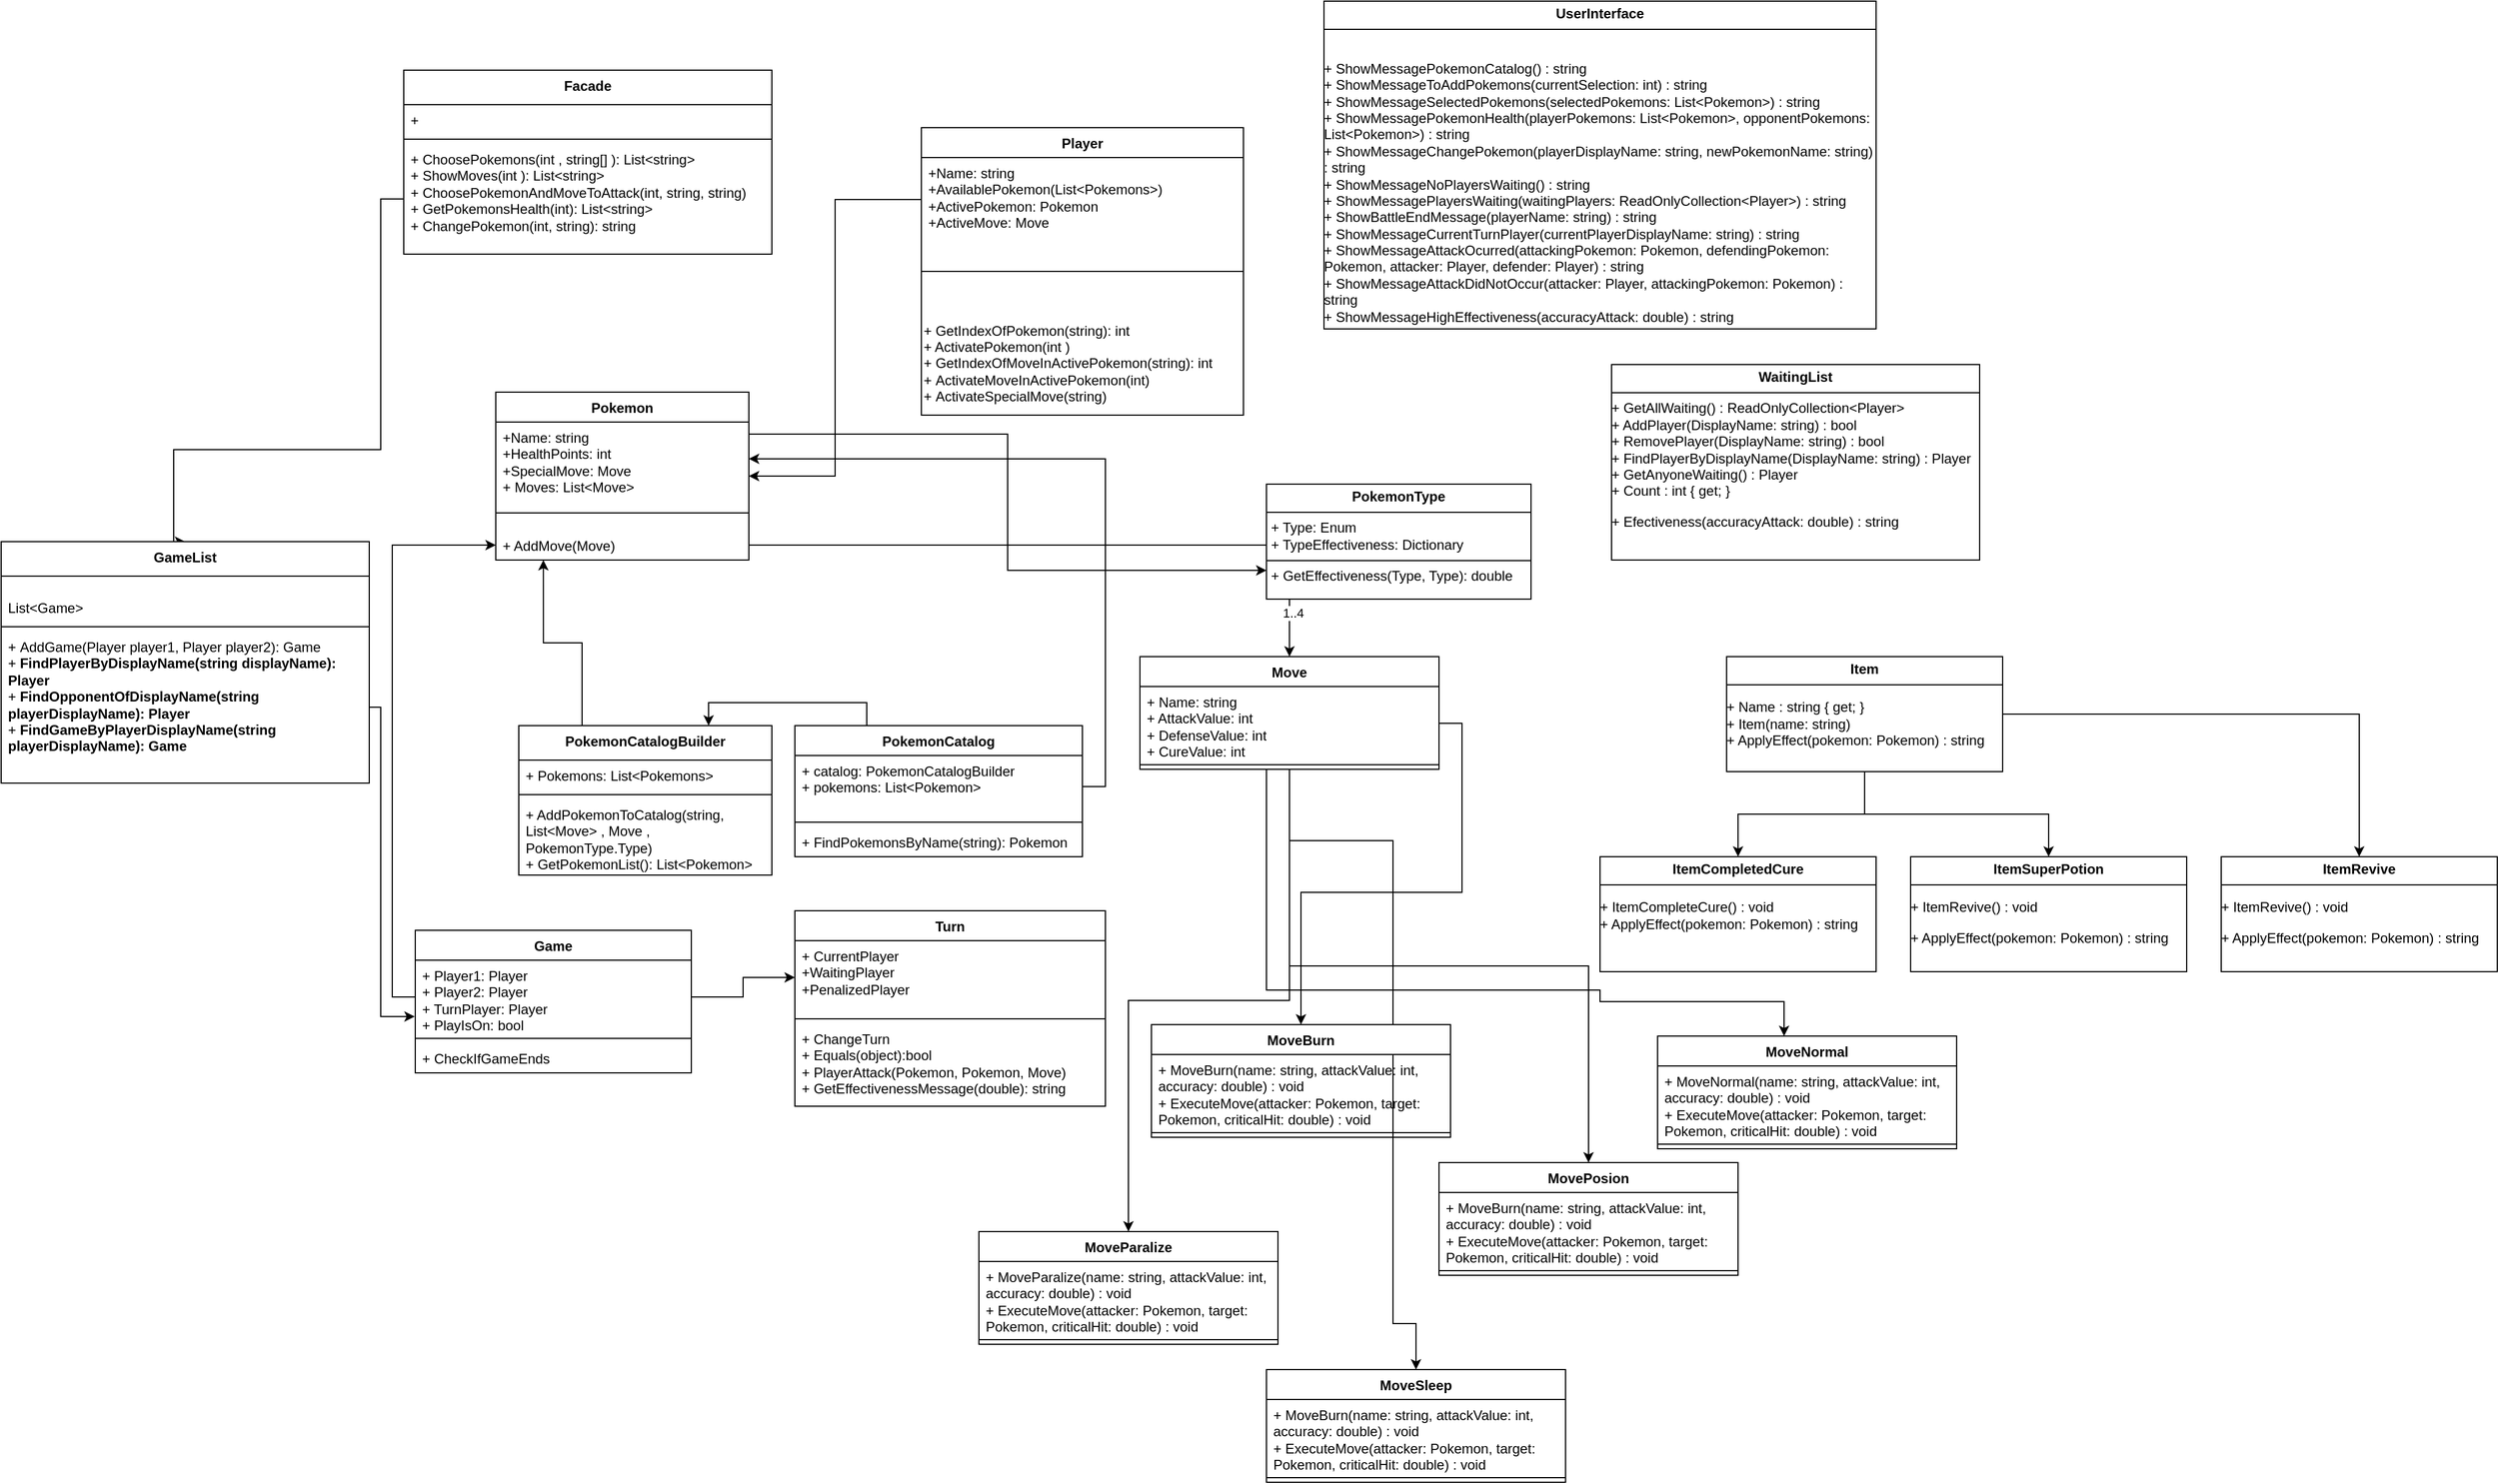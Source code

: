 <mxfile version="22.1.22" type="embed">
  <diagram name="Page-1" id="YfL7ykTpK_zmZ8jKPq0v">
    <mxGraphModel dx="2222" dy="2971" grid="1" gridSize="10" guides="1" tooltips="1" connect="1" arrows="1" fold="1" page="1" pageScale="1" pageWidth="850" pageHeight="1100" math="0" shadow="0">
      <root>
        <mxCell id="0" />
        <mxCell id="1" parent="0" />
        <mxCell id="11" style="edgeStyle=orthogonalEdgeStyle;rounded=0;orthogonalLoop=1;jettySize=auto;html=1;exitX=0;exitY=0.25;exitDx=0;exitDy=0;" parent="1" source="rGXJMdR33EM9oFi3KllI-1" target="pl-9-NFehJo8dU9QtRn4-1" edge="1">
          <mxGeometry relative="1" as="geometry" />
        </mxCell>
        <mxCell id="rGXJMdR33EM9oFi3KllI-1" value="Player" style="swimlane;fontStyle=1;align=center;verticalAlign=top;childLayout=stackLayout;horizontal=1;startSize=26;horizontalStack=0;resizeParent=1;resizeParentMax=0;resizeLast=0;collapsible=1;marginBottom=0;whiteSpace=wrap;html=1;" parent="1" vertex="1">
          <mxGeometry x="180" y="-1320" width="280" height="250" as="geometry" />
        </mxCell>
        <mxCell id="rGXJMdR33EM9oFi3KllI-2" value="+Name: string&lt;br&gt;+AvailablePokemon(List&amp;lt;Pokemons&amp;gt;)&lt;div&gt;+ActivePokemon: Pokemon&lt;span style=&quot;background-color: initial;&quot;&gt;&amp;nbsp;&lt;/span&gt;&lt;/div&gt;&lt;div&gt;+ActiveMove: Move&lt;/div&gt;" style="text;strokeColor=none;fillColor=none;align=left;verticalAlign=top;spacingLeft=4;spacingRight=4;overflow=hidden;rotatable=0;points=[[0,0.5],[1,0.5]];portConstraint=eastwest;whiteSpace=wrap;html=1;" parent="rGXJMdR33EM9oFi3KllI-1" vertex="1">
          <mxGeometry y="26" width="280" height="64" as="geometry" />
        </mxCell>
        <mxCell id="rGXJMdR33EM9oFi3KllI-3" value="" style="line;strokeWidth=1;fillColor=none;align=left;verticalAlign=middle;spacingTop=-1;spacingLeft=3;spacingRight=3;rotatable=0;labelPosition=right;points=[];portConstraint=eastwest;strokeColor=inherit;" parent="rGXJMdR33EM9oFi3KllI-1" vertex="1">
          <mxGeometry y="90" width="280" height="70" as="geometry" />
        </mxCell>
        <mxCell id="23" value="+ GetIndexOfPokemon(string): int&lt;br&gt;+ ActivatePokemon(int )&lt;br&gt;+&amp;nbsp;GetIndexOfMoveInActivePokemon(string): int&lt;br&gt;+&amp;nbsp;ActivateMoveInActivePokemon(int)&lt;br&gt;+&amp;nbsp;ActivateSpecialMove(string)" style="text;html=1;align=left;verticalAlign=middle;resizable=0;points=[];autosize=1;strokeColor=none;fillColor=none;" parent="rGXJMdR33EM9oFi3KllI-1" vertex="1">
          <mxGeometry y="160" width="280" height="90" as="geometry" />
        </mxCell>
        <mxCell id="18" style="edgeStyle=orthogonalEdgeStyle;rounded=0;orthogonalLoop=1;jettySize=auto;html=1;exitX=1;exitY=0.25;exitDx=0;exitDy=0;entryX=0;entryY=0.75;entryDx=0;entryDy=0;" parent="1" source="pl-9-NFehJo8dU9QtRn4-1" target="rGXJMdR33EM9oFi3KllI-33" edge="1">
          <mxGeometry relative="1" as="geometry" />
        </mxCell>
        <mxCell id="pl-9-NFehJo8dU9QtRn4-1" value="&lt;font style=&quot;vertical-align: inherit;&quot;&gt;&lt;font style=&quot;vertical-align: inherit;&quot;&gt;Pokemon&lt;/font&gt;&lt;/font&gt;" style="swimlane;fontStyle=1;align=center;verticalAlign=top;childLayout=stackLayout;horizontal=1;startSize=26;horizontalStack=0;resizeParent=1;resizeParentMax=0;resizeLast=0;collapsible=1;marginBottom=0;whiteSpace=wrap;html=1;" parent="1" vertex="1">
          <mxGeometry x="-190" y="-1090" width="220" height="146" as="geometry" />
        </mxCell>
        <mxCell id="pl-9-NFehJo8dU9QtRn4-2" value="+Name: string&lt;br&gt;+HealthPoints: int&lt;div&gt;+SpecialMove: Move&lt;/div&gt;&lt;div&gt;+ Moves: List&amp;lt;Move&amp;gt;&lt;/div&gt;&lt;div&gt;&lt;br&gt;&lt;/div&gt;" style="text;strokeColor=none;fillColor=none;align=left;verticalAlign=top;spacingLeft=4;spacingRight=4;overflow=hidden;rotatable=0;points=[[0,0.5],[1,0.5]];portConstraint=eastwest;whiteSpace=wrap;html=1;" parent="pl-9-NFehJo8dU9QtRn4-1" vertex="1">
          <mxGeometry y="26" width="220" height="64" as="geometry" />
        </mxCell>
        <mxCell id="pl-9-NFehJo8dU9QtRn4-3" value="" style="line;strokeWidth=1;fillColor=none;align=left;verticalAlign=middle;spacingTop=-1;spacingLeft=3;spacingRight=3;rotatable=0;labelPosition=right;points=[];portConstraint=eastwest;strokeColor=inherit;" parent="pl-9-NFehJo8dU9QtRn4-1" vertex="1">
          <mxGeometry y="90" width="220" height="30" as="geometry" />
        </mxCell>
        <mxCell id="pl-9-NFehJo8dU9QtRn4-4" value="+ AddMove(Move)" style="text;strokeColor=none;fillColor=none;align=left;verticalAlign=top;spacingLeft=4;spacingRight=4;overflow=hidden;rotatable=0;points=[[0,0.5],[1,0.5]];portConstraint=eastwest;whiteSpace=wrap;html=1;" parent="pl-9-NFehJo8dU9QtRn4-1" vertex="1">
          <mxGeometry y="120" width="220" height="26" as="geometry" />
        </mxCell>
        <mxCell id="12" style="edgeStyle=orthogonalEdgeStyle;rounded=0;orthogonalLoop=1;jettySize=auto;html=1;exitX=0.25;exitY=0;exitDx=0;exitDy=0;entryX=0.75;entryY=0;entryDx=0;entryDy=0;" parent="1" source="pl-9-NFehJo8dU9QtRn4-9" target="rGXJMdR33EM9oFi3KllI-44" edge="1">
          <mxGeometry relative="1" as="geometry" />
        </mxCell>
        <mxCell id="pl-9-NFehJo8dU9QtRn4-9" value="&lt;font style=&quot;vertical-align: inherit;&quot;&gt;&lt;font style=&quot;vertical-align: inherit;&quot;&gt;PokemonCatalog&lt;/font&gt;&lt;/font&gt;" style="swimlane;fontStyle=1;align=center;verticalAlign=top;childLayout=stackLayout;horizontal=1;startSize=26;horizontalStack=0;resizeParent=1;resizeParentMax=0;resizeLast=0;collapsible=1;marginBottom=0;whiteSpace=wrap;html=1;" parent="1" vertex="1">
          <mxGeometry x="70" y="-800" width="250" height="114" as="geometry" />
        </mxCell>
        <mxCell id="pl-9-NFehJo8dU9QtRn4-10" value="+ catalog: PokemonCatalogBuilder&lt;br&gt;+ pokemons: List&amp;lt;Pokemon&amp;gt;" style="text;strokeColor=none;fillColor=none;align=left;verticalAlign=top;spacingLeft=4;spacingRight=4;overflow=hidden;rotatable=0;points=[[0,0.5],[1,0.5]];portConstraint=eastwest;whiteSpace=wrap;html=1;" parent="pl-9-NFehJo8dU9QtRn4-9" vertex="1">
          <mxGeometry y="26" width="250" height="54" as="geometry" />
        </mxCell>
        <mxCell id="pl-9-NFehJo8dU9QtRn4-11" value="" style="line;strokeWidth=1;fillColor=none;align=left;verticalAlign=middle;spacingTop=-1;spacingLeft=3;spacingRight=3;rotatable=0;labelPosition=right;points=[];portConstraint=eastwest;strokeColor=inherit;" parent="pl-9-NFehJo8dU9QtRn4-9" vertex="1">
          <mxGeometry y="80" width="250" height="8" as="geometry" />
        </mxCell>
        <mxCell id="pl-9-NFehJo8dU9QtRn4-12" value="+ FindPokemonsByName(string): Pokemon" style="text;strokeColor=none;fillColor=none;align=left;verticalAlign=top;spacingLeft=4;spacingRight=4;overflow=hidden;rotatable=0;points=[[0,0.5],[1,0.5]];portConstraint=eastwest;whiteSpace=wrap;html=1;" parent="pl-9-NFehJo8dU9QtRn4-9" vertex="1">
          <mxGeometry y="88" width="250" height="26" as="geometry" />
        </mxCell>
        <mxCell id="56" style="edgeStyle=orthogonalEdgeStyle;rounded=0;orthogonalLoop=1;jettySize=auto;html=1;exitX=0.5;exitY=1;exitDx=0;exitDy=0;entryX=0.5;entryY=0;entryDx=0;entryDy=0;" edge="1" parent="1">
          <mxGeometry relative="1" as="geometry">
            <mxPoint x="480" y="-762" as="sourcePoint" />
            <mxPoint x="930" y="-530" as="targetPoint" />
            <Array as="points">
              <mxPoint x="480" y="-570" />
              <mxPoint x="770" y="-570" />
              <mxPoint x="770" y="-560" />
              <mxPoint x="930" y="-560" />
            </Array>
          </mxGeometry>
        </mxCell>
        <mxCell id="57" style="edgeStyle=orthogonalEdgeStyle;rounded=0;orthogonalLoop=1;jettySize=auto;html=1;exitX=0.5;exitY=1;exitDx=0;exitDy=0;entryX=0.5;entryY=0;entryDx=0;entryDy=0;" edge="1" parent="1" source="rGXJMdR33EM9oFi3KllI-14" target="47">
          <mxGeometry relative="1" as="geometry" />
        </mxCell>
        <mxCell id="58" style="edgeStyle=orthogonalEdgeStyle;rounded=0;orthogonalLoop=1;jettySize=auto;html=1;exitX=0.5;exitY=1;exitDx=0;exitDy=0;" edge="1" parent="1" source="rGXJMdR33EM9oFi3KllI-14" target="50">
          <mxGeometry relative="1" as="geometry" />
        </mxCell>
        <mxCell id="59" style="edgeStyle=orthogonalEdgeStyle;rounded=0;orthogonalLoop=1;jettySize=auto;html=1;exitX=0.5;exitY=1;exitDx=0;exitDy=0;entryX=0.5;entryY=0;entryDx=0;entryDy=0;" edge="1" parent="1" source="rGXJMdR33EM9oFi3KllI-14" target="53">
          <mxGeometry relative="1" as="geometry">
            <mxPoint x="710" y="-280" as="targetPoint" />
            <Array as="points">
              <mxPoint x="500" y="-700" />
              <mxPoint x="590" y="-700" />
              <mxPoint x="590" y="-280" />
              <mxPoint x="610" y="-280" />
            </Array>
          </mxGeometry>
        </mxCell>
        <mxCell id="rGXJMdR33EM9oFi3KllI-14" value="&lt;div&gt;&lt;font style=&quot;vertical-align: inherit;&quot;&gt;&lt;font style=&quot;vertical-align: inherit;&quot;&gt;Move&lt;/font&gt;&lt;/font&gt;&lt;/div&gt;" style="swimlane;fontStyle=1;align=center;verticalAlign=top;childLayout=stackLayout;horizontal=1;startSize=26;horizontalStack=0;resizeParent=1;resizeParentMax=0;resizeLast=0;collapsible=1;marginBottom=0;whiteSpace=wrap;html=1;" parent="1" vertex="1">
          <mxGeometry x="370" y="-860" width="260" height="98" as="geometry" />
        </mxCell>
        <mxCell id="rGXJMdR33EM9oFi3KllI-15" value="+ Name: string&lt;br&gt;+ AttackValue: int&lt;br&gt;+ DefenseValue: int&lt;br&gt;+ CureValue: int" style="text;strokeColor=none;fillColor=none;align=left;verticalAlign=top;spacingLeft=4;spacingRight=4;overflow=hidden;rotatable=0;points=[[0,0.5],[1,0.5]];portConstraint=eastwest;whiteSpace=wrap;html=1;" parent="rGXJMdR33EM9oFi3KllI-14" vertex="1">
          <mxGeometry y="26" width="260" height="64" as="geometry" />
        </mxCell>
        <mxCell id="rGXJMdR33EM9oFi3KllI-16" value="" style="line;strokeWidth=1;fillColor=none;align=left;verticalAlign=middle;spacingTop=-1;spacingLeft=3;spacingRight=3;rotatable=0;labelPosition=right;points=[];portConstraint=eastwest;strokeColor=inherit;" parent="rGXJMdR33EM9oFi3KllI-14" vertex="1">
          <mxGeometry y="90" width="260" height="8" as="geometry" />
        </mxCell>
        <mxCell id="rGXJMdR33EM9oFi3KllI-18" value="&lt;div&gt;&lt;font style=&quot;vertical-align: inherit;&quot;&gt;&lt;font style=&quot;vertical-align: inherit;&quot;&gt;Turn&lt;/font&gt;&lt;/font&gt;&lt;/div&gt;" style="swimlane;fontStyle=1;align=center;verticalAlign=top;childLayout=stackLayout;horizontal=1;startSize=26;horizontalStack=0;resizeParent=1;resizeParentMax=0;resizeLast=0;collapsible=1;marginBottom=0;whiteSpace=wrap;html=1;" parent="1" vertex="1">
          <mxGeometry x="70" y="-639" width="270" height="170" as="geometry" />
        </mxCell>
        <mxCell id="rGXJMdR33EM9oFi3KllI-19" value="+ CurrentPlayer&lt;div&gt;+WaitingPlayer&lt;/div&gt;&lt;div&gt;+PenalizedPlayer&lt;/div&gt;" style="text;strokeColor=none;fillColor=none;align=left;verticalAlign=top;spacingLeft=4;spacingRight=4;overflow=hidden;rotatable=0;points=[[0,0.5],[1,0.5]];portConstraint=eastwest;whiteSpace=wrap;html=1;" parent="rGXJMdR33EM9oFi3KllI-18" vertex="1">
          <mxGeometry y="26" width="270" height="64" as="geometry" />
        </mxCell>
        <mxCell id="rGXJMdR33EM9oFi3KllI-20" value="" style="line;strokeWidth=1;fillColor=none;align=left;verticalAlign=middle;spacingTop=-1;spacingLeft=3;spacingRight=3;rotatable=0;labelPosition=right;points=[];portConstraint=eastwest;strokeColor=inherit;" parent="rGXJMdR33EM9oFi3KllI-18" vertex="1">
          <mxGeometry y="90" width="270" height="8" as="geometry" />
        </mxCell>
        <mxCell id="rGXJMdR33EM9oFi3KllI-21" value="+ ChangeTurn&lt;br&gt;+ Equals(object):bool&lt;br&gt;+&amp;nbsp;PlayerAttack(Pokemon, Pokemon, Move)&lt;br&gt;+&amp;nbsp;GetEffectivenessMessage(double): string" style="text;strokeColor=none;fillColor=none;align=left;verticalAlign=top;spacingLeft=4;spacingRight=4;overflow=hidden;rotatable=0;points=[[0,0.5],[1,0.5]];portConstraint=eastwest;whiteSpace=wrap;html=1;" parent="rGXJMdR33EM9oFi3KllI-18" vertex="1">
          <mxGeometry y="98" width="270" height="72" as="geometry" />
        </mxCell>
        <mxCell id="rGXJMdR33EM9oFi3KllI-26" style="edgeStyle=orthogonalEdgeStyle;rounded=0;orthogonalLoop=1;jettySize=auto;html=1;" parent="1" source="pl-9-NFehJo8dU9QtRn4-4" target="rGXJMdR33EM9oFi3KllI-14" edge="1">
          <mxGeometry relative="1" as="geometry" />
        </mxCell>
        <mxCell id="rGXJMdR33EM9oFi3KllI-27" value="1..4" style="edgeLabel;html=1;align=center;verticalAlign=middle;resizable=0;points=[];" parent="rGXJMdR33EM9oFi3KllI-26" vertex="1" connectable="0">
          <mxGeometry x="0.865" y="3" relative="1" as="geometry">
            <mxPoint as="offset" />
          </mxGeometry>
        </mxCell>
        <mxCell id="rGXJMdR33EM9oFi3KllI-33" value="&lt;p style=&quot;margin:0px;margin-top:4px;text-align:center;&quot;&gt;&lt;b&gt;PokemonType&lt;/b&gt;&lt;/p&gt;&lt;hr size=&quot;1&quot; style=&quot;border-style:solid;&quot;&gt;&lt;p style=&quot;margin:0px;margin-left:4px;&quot;&gt;+ Type: Enum&lt;/p&gt;&lt;p style=&quot;margin:0px;margin-left:4px;&quot;&gt;+ TypeEffectiveness: Dictionary&lt;/p&gt;&lt;hr size=&quot;1&quot; style=&quot;border-style:solid;&quot;&gt;&lt;p style=&quot;margin:0px;margin-left:4px;&quot;&gt;+ GetEffectiveness(Type, Type): double&lt;/p&gt;" style="verticalAlign=top;align=left;overflow=fill;html=1;whiteSpace=wrap;" parent="1" vertex="1">
          <mxGeometry x="480" y="-1010" width="230" height="100" as="geometry" />
        </mxCell>
        <mxCell id="sCWM8UpPIPFwUfGazDlC-1" value="Game" style="swimlane;fontStyle=1;align=center;verticalAlign=top;childLayout=stackLayout;horizontal=1;startSize=26;horizontalStack=0;resizeParent=1;resizeParentMax=0;resizeLast=0;collapsible=1;marginBottom=0;whiteSpace=wrap;html=1;" parent="1" vertex="1">
          <mxGeometry x="-260" y="-622" width="240" height="124" as="geometry" />
        </mxCell>
        <mxCell id="sCWM8UpPIPFwUfGazDlC-2" value="+ Player1: Player&lt;br&gt;+ Player2: Player&lt;br&gt;+ TurnPlayer: Player&lt;br&gt;+ PlayIsOn: bool" style="text;strokeColor=none;fillColor=none;align=left;verticalAlign=top;spacingLeft=4;spacingRight=4;overflow=hidden;rotatable=0;points=[[0,0.5],[1,0.5]];portConstraint=eastwest;whiteSpace=wrap;html=1;" parent="sCWM8UpPIPFwUfGazDlC-1" vertex="1">
          <mxGeometry y="26" width="240" height="64" as="geometry" />
        </mxCell>
        <mxCell id="sCWM8UpPIPFwUfGazDlC-3" value="" style="line;strokeWidth=1;fillColor=none;align=left;verticalAlign=middle;spacingTop=-1;spacingLeft=3;spacingRight=3;rotatable=0;labelPosition=right;points=[];portConstraint=eastwest;strokeColor=inherit;" parent="sCWM8UpPIPFwUfGazDlC-1" vertex="1">
          <mxGeometry y="90" width="240" height="8" as="geometry" />
        </mxCell>
        <mxCell id="sCWM8UpPIPFwUfGazDlC-4" value="+ CheckIfGameEnds" style="text;strokeColor=none;fillColor=none;align=left;verticalAlign=top;spacingLeft=4;spacingRight=4;overflow=hidden;rotatable=0;points=[[0,0.5],[1,0.5]];portConstraint=eastwest;whiteSpace=wrap;html=1;" parent="sCWM8UpPIPFwUfGazDlC-1" vertex="1">
          <mxGeometry y="98" width="240" height="26" as="geometry" />
        </mxCell>
        <mxCell id="rGXJMdR33EM9oFi3KllI-44" value="PokemonCatalogBuilder" style="swimlane;fontStyle=1;align=center;verticalAlign=top;childLayout=stackLayout;horizontal=1;startSize=30;horizontalStack=0;resizeParent=1;resizeParentMax=0;resizeLast=0;collapsible=1;marginBottom=0;whiteSpace=wrap;html=1;" parent="1" vertex="1">
          <mxGeometry x="-170" y="-800" width="220" height="130" as="geometry" />
        </mxCell>
        <mxCell id="rGXJMdR33EM9oFi3KllI-45" value="+ Pokemons: List&amp;lt;Pokemons&amp;gt;" style="text;strokeColor=none;fillColor=none;align=left;verticalAlign=top;spacingLeft=4;spacingRight=4;overflow=hidden;rotatable=0;points=[[0,0.5],[1,0.5]];portConstraint=eastwest;whiteSpace=wrap;html=1;" parent="rGXJMdR33EM9oFi3KllI-44" vertex="1">
          <mxGeometry y="30" width="220" height="26" as="geometry" />
        </mxCell>
        <mxCell id="rGXJMdR33EM9oFi3KllI-46" value="" style="line;strokeWidth=1;fillColor=none;align=left;verticalAlign=middle;spacingTop=-1;spacingLeft=3;spacingRight=3;rotatable=0;labelPosition=right;points=[];portConstraint=eastwest;strokeColor=inherit;" parent="rGXJMdR33EM9oFi3KllI-44" vertex="1">
          <mxGeometry y="56" width="220" height="8" as="geometry" />
        </mxCell>
        <mxCell id="rGXJMdR33EM9oFi3KllI-47" value="+ AddPokemonToCatalog(string, List&amp;lt;Move&amp;gt; , Move , PokemonType.Type)&lt;br&gt;+ GetPokemonList(): List&amp;lt;Pokemon&amp;gt;" style="text;strokeColor=none;fillColor=none;align=left;verticalAlign=top;spacingLeft=4;spacingRight=4;overflow=hidden;rotatable=0;points=[[0,0.5],[1,0.5]];portConstraint=eastwest;whiteSpace=wrap;html=1;" parent="rGXJMdR33EM9oFi3KllI-44" vertex="1">
          <mxGeometry y="64" width="220" height="66" as="geometry" />
        </mxCell>
        <mxCell id="rGXJMdR33EM9oFi3KllI-51" style="edgeStyle=orthogonalEdgeStyle;rounded=0;orthogonalLoop=1;jettySize=auto;html=1;exitX=0;exitY=0.5;exitDx=0;exitDy=0;entryX=0;entryY=0.5;entryDx=0;entryDy=0;" parent="1" source="sCWM8UpPIPFwUfGazDlC-2" target="pl-9-NFehJo8dU9QtRn4-4" edge="1">
          <mxGeometry relative="1" as="geometry" />
        </mxCell>
        <mxCell id="2dS7rATi0aQIj3F2_rQR-1" value="Facade" style="swimlane;fontStyle=1;align=center;verticalAlign=top;childLayout=stackLayout;horizontal=1;startSize=30;horizontalStack=0;resizeParent=1;resizeParentMax=0;resizeLast=0;collapsible=1;marginBottom=0;whiteSpace=wrap;html=1;" parent="1" vertex="1">
          <mxGeometry x="-270" y="-1370" width="320" height="160" as="geometry" />
        </mxCell>
        <mxCell id="2dS7rATi0aQIj3F2_rQR-2" value="+&amp;nbsp;&amp;nbsp;" style="text;strokeColor=none;fillColor=none;align=left;verticalAlign=top;spacingLeft=4;spacingRight=4;overflow=hidden;rotatable=0;points=[[0,0.5],[1,0.5]];portConstraint=eastwest;whiteSpace=wrap;html=1;" parent="2dS7rATi0aQIj3F2_rQR-1" vertex="1">
          <mxGeometry y="30" width="320" height="26" as="geometry" />
        </mxCell>
        <mxCell id="2dS7rATi0aQIj3F2_rQR-3" value="" style="line;strokeWidth=1;fillColor=none;align=left;verticalAlign=middle;spacingTop=-1;spacingLeft=3;spacingRight=3;rotatable=0;labelPosition=right;points=[];portConstraint=eastwest;strokeColor=inherit;" parent="2dS7rATi0aQIj3F2_rQR-1" vertex="1">
          <mxGeometry y="56" width="320" height="8" as="geometry" />
        </mxCell>
        <mxCell id="2dS7rATi0aQIj3F2_rQR-4" value="+&amp;nbsp;ChoosePokemons(int , string[] ):&amp;nbsp;List&amp;lt;string&amp;gt;&lt;br&gt;+&amp;nbsp;ShowMoves(int ):&amp;nbsp;List&amp;lt;string&amp;gt;&lt;br&gt;+&amp;nbsp;ChoosePokemonAndMoveToAttack(int, string, string)&lt;br&gt;+&amp;nbsp;GetPokemonsHealth(int):&amp;nbsp;List&amp;lt;string&amp;gt;&lt;br&gt;+ ChangePokemon(int, string): string" style="text;strokeColor=none;fillColor=none;align=left;verticalAlign=top;spacingLeft=4;spacingRight=4;overflow=hidden;rotatable=0;points=[[0,0.5],[1,0.5]];portConstraint=eastwest;whiteSpace=wrap;html=1;" parent="2dS7rATi0aQIj3F2_rQR-1" vertex="1">
          <mxGeometry y="64" width="320" height="96" as="geometry" />
        </mxCell>
        <mxCell id="2" style="edgeStyle=orthogonalEdgeStyle;rounded=0;orthogonalLoop=1;jettySize=auto;html=1;exitX=1;exitY=0.5;exitDx=0;exitDy=0;" parent="1" source="pl-9-NFehJo8dU9QtRn4-10" target="pl-9-NFehJo8dU9QtRn4-2" edge="1">
          <mxGeometry relative="1" as="geometry" />
        </mxCell>
        <mxCell id="15" style="edgeStyle=orthogonalEdgeStyle;rounded=0;orthogonalLoop=1;jettySize=auto;html=1;exitX=0.25;exitY=0;exitDx=0;exitDy=0;entryX=0.188;entryY=1;entryDx=0;entryDy=0;entryPerimeter=0;" parent="1" source="rGXJMdR33EM9oFi3KllI-44" target="pl-9-NFehJo8dU9QtRn4-4" edge="1">
          <mxGeometry relative="1" as="geometry" />
        </mxCell>
        <mxCell id="16" style="edgeStyle=orthogonalEdgeStyle;rounded=0;orthogonalLoop=1;jettySize=auto;html=1;exitX=1;exitY=0.5;exitDx=0;exitDy=0;" parent="1" source="sCWM8UpPIPFwUfGazDlC-2" target="rGXJMdR33EM9oFi3KllI-19" edge="1">
          <mxGeometry relative="1" as="geometry" />
        </mxCell>
        <mxCell id="19" style="edgeStyle=orthogonalEdgeStyle;rounded=0;orthogonalLoop=1;jettySize=auto;html=1;entryX=0.5;entryY=0;entryDx=0;entryDy=0;" parent="1" source="2dS7rATi0aQIj3F2_rQR-4" target="24" edge="1">
          <mxGeometry relative="1" as="geometry">
            <Array as="points">
              <mxPoint x="-290" y="-1258" />
              <mxPoint x="-290" y="-1040" />
              <mxPoint x="-470" y="-1040" />
            </Array>
          </mxGeometry>
        </mxCell>
        <mxCell id="24" value="GameList" style="swimlane;fontStyle=1;align=center;verticalAlign=top;childLayout=stackLayout;horizontal=1;startSize=30;horizontalStack=0;resizeParent=1;resizeParentMax=0;resizeLast=0;collapsible=1;marginBottom=0;whiteSpace=wrap;html=1;" vertex="1" parent="1">
          <mxGeometry x="-620" y="-960" width="320" height="210" as="geometry" />
        </mxCell>
        <mxCell id="25" value="&#xa;List&amp;lt;Game&amp;gt;&#xa;&#xa;" style="text;strokeColor=none;fillColor=none;align=left;verticalAlign=top;spacingLeft=4;spacingRight=4;overflow=hidden;rotatable=0;points=[[0,0.5],[1,0.5]];portConstraint=eastwest;whiteSpace=wrap;html=1;" vertex="1" parent="24">
          <mxGeometry y="30" width="320" height="40" as="geometry" />
        </mxCell>
        <mxCell id="26" value="" style="line;strokeWidth=1;fillColor=none;align=left;verticalAlign=middle;spacingTop=-1;spacingLeft=3;spacingRight=3;rotatable=0;labelPosition=right;points=[];portConstraint=eastwest;strokeColor=inherit;" vertex="1" parent="24">
          <mxGeometry y="70" width="320" height="8" as="geometry" />
        </mxCell>
        <mxCell id="27" value="+&amp;nbsp;AddGame(Player player1, Player player2): Game&lt;br&gt;+&amp;nbsp;&lt;strong&gt;FindPlayerByDisplayName(string displayName): Player&lt;br&gt;&lt;/strong&gt;+&amp;nbsp;&lt;strong&gt;FindOpponentOfDisplayName(string playerDisplayName): Player&lt;br&gt;&lt;/strong&gt;+&amp;nbsp;&lt;strong&gt;FindGameByPlayerDisplayName(string playerDisplayName): Game&lt;/strong&gt;&amp;nbsp;" style="text;strokeColor=none;fillColor=none;align=left;verticalAlign=top;spacingLeft=4;spacingRight=4;overflow=hidden;rotatable=0;points=[[0,0.5],[1,0.5]];portConstraint=eastwest;whiteSpace=wrap;html=1;" vertex="1" parent="24">
          <mxGeometry y="78" width="320" height="132" as="geometry" />
        </mxCell>
        <mxCell id="28" style="edgeStyle=orthogonalEdgeStyle;rounded=0;orthogonalLoop=1;jettySize=auto;html=1;entryX=-0.002;entryY=0.766;entryDx=0;entryDy=0;entryPerimeter=0;" edge="1" parent="1" source="27" target="sCWM8UpPIPFwUfGazDlC-2">
          <mxGeometry relative="1" as="geometry">
            <Array as="points">
              <mxPoint x="-290" y="-816" />
              <mxPoint x="-290" y="-547" />
            </Array>
          </mxGeometry>
        </mxCell>
        <mxCell id="29" value="&lt;p style=&quot;margin:0px;margin-top:4px;text-align:center;&quot;&gt;&lt;b&gt;UserInterface&lt;/b&gt;&lt;/p&gt;&lt;hr size=&quot;1&quot; style=&quot;border-style:solid;&quot;&gt;&lt;p&gt;&lt;br&gt;+ ShowMessagePokemonCatalog() : &lt;span class=&quot;hljs-keyword&quot;&gt;string&lt;/span&gt;&lt;br/&gt;+ &lt;span class=&quot;hljs-title function_ invoke__&quot;&gt;ShowMessageToAddPokemons&lt;/span&gt;(&lt;span class=&quot;hljs-attr&quot;&gt;currentSelection&lt;/span&gt;: &lt;span class=&quot;hljs-keyword&quot;&gt;int&lt;/span&gt;) : &lt;span class=&quot;hljs-keyword&quot;&gt;string&lt;/span&gt;&lt;br/&gt;+ &lt;span class=&quot;hljs-title function_ invoke__&quot;&gt;ShowMessageSelectedPokemons&lt;/span&gt;(&lt;span class=&quot;hljs-attr&quot;&gt;selectedPokemons&lt;/span&gt;: List&amp;lt;Pokemon&amp;gt;) : &lt;span class=&quot;hljs-keyword&quot;&gt;string&lt;/span&gt;&lt;br/&gt;+ &lt;span class=&quot;hljs-title function_ invoke__&quot;&gt;ShowMessagePokemonHealth&lt;/span&gt;(&lt;span class=&quot;hljs-attr&quot;&gt;playerPokemons&lt;/span&gt;: List&amp;lt;Pokemon&amp;gt;, &lt;span class=&quot;hljs-attr&quot;&gt;opponentPokemons&lt;/span&gt;: List&amp;lt;Pokemon&amp;gt;) : &lt;span class=&quot;hljs-keyword&quot;&gt;string&lt;/span&gt;&lt;br/&gt;+ &lt;span class=&quot;hljs-title function_ invoke__&quot;&gt;ShowMessageChangePokemon&lt;/span&gt;(&lt;span class=&quot;hljs-attr&quot;&gt;playerDisplayName&lt;/span&gt;: &lt;span class=&quot;hljs-keyword&quot;&gt;string&lt;/span&gt;, &lt;span class=&quot;hljs-attr&quot;&gt;newPokemonName&lt;/span&gt;: &lt;span class=&quot;hljs-keyword&quot;&gt;string&lt;/span&gt;) : &lt;span class=&quot;hljs-keyword&quot;&gt;string&lt;/span&gt;&lt;br/&gt;+ &lt;span class=&quot;hljs-title function_ invoke__&quot;&gt;ShowMessageNoPlayersWaiting&lt;/span&gt;() : &lt;span class=&quot;hljs-keyword&quot;&gt;string&lt;/span&gt;&lt;br/&gt;+ &lt;span class=&quot;hljs-title function_ invoke__&quot;&gt;ShowMessagePlayersWaiting&lt;/span&gt;(&lt;span class=&quot;hljs-attr&quot;&gt;waitingPlayers&lt;/span&gt;: ReadOnlyCollection&amp;lt;Player&amp;gt;) : &lt;span class=&quot;hljs-keyword&quot;&gt;string&lt;/span&gt;&lt;br/&gt;+ &lt;span class=&quot;hljs-title function_ invoke__&quot;&gt;ShowBattleEndMessage&lt;/span&gt;(&lt;span class=&quot;hljs-attr&quot;&gt;playerName&lt;/span&gt;: &lt;span class=&quot;hljs-keyword&quot;&gt;string&lt;/span&gt;) : &lt;span class=&quot;hljs-keyword&quot;&gt;string&lt;/span&gt;&lt;br/&gt;+ &lt;span class=&quot;hljs-title function_ invoke__&quot;&gt;ShowMessageCurrentTurnPlayer&lt;/span&gt;(&lt;span class=&quot;hljs-attr&quot;&gt;currentPlayerDisplayName&lt;/span&gt;: &lt;span class=&quot;hljs-keyword&quot;&gt;string&lt;/span&gt;) : &lt;span class=&quot;hljs-keyword&quot;&gt;string&lt;/span&gt;&lt;br/&gt;+ &lt;span class=&quot;hljs-title function_ invoke__&quot;&gt;ShowMessageAttackOcurred&lt;/span&gt;(&lt;span class=&quot;hljs-attr&quot;&gt;attackingPokemon&lt;/span&gt;: Pokemon, &lt;span class=&quot;hljs-attr&quot;&gt;defendingPokemon&lt;/span&gt;: Pokemon, &lt;span class=&quot;hljs-attr&quot;&gt;attacker&lt;/span&gt;: Player, &lt;span class=&quot;hljs-attr&quot;&gt;defender&lt;/span&gt;: Player) : &lt;span class=&quot;hljs-keyword&quot;&gt;string&lt;/span&gt;&lt;br/&gt;+ &lt;span class=&quot;hljs-title function_ invoke__&quot;&gt;ShowMessageAttackDidNotOccur&lt;/span&gt;(&lt;span class=&quot;hljs-attr&quot;&gt;attacker&lt;/span&gt;: Player, &lt;span class=&quot;hljs-attr&quot;&gt;attackingPokemon&lt;/span&gt;: Pokemon) : &lt;span class=&quot;hljs-keyword&quot;&gt;string&lt;/span&gt;&lt;br/&gt;+ &lt;span class=&quot;hljs-title function_ invoke__&quot;&gt;ShowMessageHighEffectiveness&lt;/span&gt;(&lt;span class=&quot;hljs-attr&quot;&gt;accuracyAttack&lt;/span&gt;: &lt;span class=&quot;hljs-keyword&quot;&gt;double&lt;/span&gt;) : &lt;span class=&quot;hljs-keyword&quot;&gt;string&lt;/span&gt;&lt;br/&gt;+ &lt;span class=&quot;hljs-title function_ invoke__&quot;&gt;ShowMessageLowEffectiveness&lt;/span&gt;(&lt;span class=&quot;hljs-attr&quot;&gt;accuracyAttack&lt;/span&gt;: &lt;span class=&quot;hljs-keyword&quot;&gt;double&lt;/span&gt;) : &lt;span class=&quot;hljs-keyword&quot;&gt;string&lt;/span&gt;&lt;br&gt;&lt;/p&gt;" style="verticalAlign=top;align=left;overflow=fill;html=1;whiteSpace=wrap;" vertex="1" parent="1">
          <mxGeometry x="530" y="-1430" width="480" height="285" as="geometry" />
        </mxCell>
        <mxCell id="31" value="&lt;p style=&quot;margin:0px;margin-top:4px;text-align:center;&quot;&gt;&lt;b&gt;WaitingList&lt;/b&gt;&lt;/p&gt;&lt;hr size=&quot;1&quot; style=&quot;border-style:solid;&quot;&gt;+ GetAllWaiting() : ReadOnlyCollection&amp;lt;Player&amp;gt;&lt;br&gt;+ &lt;span class=&quot;hljs-title function_ invoke__&quot;&gt;AddPlayer&lt;/span&gt;(&lt;span class=&quot;hljs-attr&quot;&gt;DisplayName&lt;/span&gt;: &lt;span class=&quot;hljs-keyword&quot;&gt;string&lt;/span&gt;) : &lt;span class=&quot;hljs-keyword&quot;&gt;bool&lt;/span&gt;&lt;br&gt;+ &lt;span class=&quot;hljs-title function_ invoke__&quot;&gt;RemovePlayer&lt;/span&gt;(&lt;span class=&quot;hljs-attr&quot;&gt;DisplayName&lt;/span&gt;: &lt;span class=&quot;hljs-keyword&quot;&gt;string&lt;/span&gt;) : &lt;span class=&quot;hljs-keyword&quot;&gt;bool&lt;/span&gt;&lt;br&gt;+ &lt;span class=&quot;hljs-title function_ invoke__&quot;&gt;FindPlayerByDisplayName&lt;/span&gt;(&lt;span class=&quot;hljs-attr&quot;&gt;DisplayName&lt;/span&gt;: &lt;span class=&quot;hljs-keyword&quot;&gt;string&lt;/span&gt;) : Player&lt;br&gt;+ &lt;span class=&quot;hljs-title function_ invoke__&quot;&gt;GetAnyoneWaiting&lt;/span&gt;() : Player&lt;br&gt;+ Count : &lt;span class=&quot;hljs-keyword&quot;&gt;int&lt;/span&gt; { get; }&lt;p&gt;&lt;span class=&quot;hljs-title function_ invoke__&quot;&gt;+ Efectiveness&lt;/span&gt;(&lt;span class=&quot;hljs-attr&quot;&gt;accuracyAttack&lt;/span&gt;: &lt;span class=&quot;hljs-keyword&quot;&gt;double&lt;/span&gt;) : &lt;span class=&quot;hljs-keyword&quot;&gt;string&lt;/span&gt;&lt;br&gt;&lt;/p&gt;" style="verticalAlign=top;align=left;overflow=fill;html=1;whiteSpace=wrap;" vertex="1" parent="1">
          <mxGeometry x="780" y="-1114" width="320" height="170" as="geometry" />
        </mxCell>
        <mxCell id="36" style="edgeStyle=orthogonalEdgeStyle;rounded=0;orthogonalLoop=1;jettySize=auto;html=1;entryX=0.5;entryY=0;entryDx=0;entryDy=0;" edge="1" parent="1" source="32" target="33">
          <mxGeometry relative="1" as="geometry" />
        </mxCell>
        <mxCell id="37" style="edgeStyle=orthogonalEdgeStyle;rounded=0;orthogonalLoop=1;jettySize=auto;html=1;entryX=0.5;entryY=0;entryDx=0;entryDy=0;" edge="1" parent="1" source="32" target="35">
          <mxGeometry relative="1" as="geometry" />
        </mxCell>
        <mxCell id="38" style="edgeStyle=orthogonalEdgeStyle;rounded=0;orthogonalLoop=1;jettySize=auto;html=1;entryX=0.5;entryY=0;entryDx=0;entryDy=0;" edge="1" parent="1" source="32" target="34">
          <mxGeometry relative="1" as="geometry" />
        </mxCell>
        <mxCell id="32" value="&lt;p style=&quot;margin:0px;margin-top:4px;text-align:center;&quot;&gt;&lt;b&gt;Item&lt;/b&gt;&lt;/p&gt;&lt;hr size=&quot;1&quot; style=&quot;border-style:solid;&quot;&gt;&lt;p&gt;+ Name : string { get; }&lt;br/&gt;+ &lt;span class=&quot;hljs-title function_ invoke__&quot;&gt;Item&lt;/span&gt;(&lt;span class=&quot;hljs-attr&quot;&gt;name&lt;/span&gt;: &lt;span class=&quot;hljs-keyword&quot;&gt;string&lt;/span&gt;)&lt;br/&gt;+ &lt;span class=&quot;hljs-title function_ invoke__&quot;&gt;ApplyEffect&lt;/span&gt;(&lt;span class=&quot;hljs-attr&quot;&gt;pokemon&lt;/span&gt;: Pokemon) : &lt;span class=&quot;hljs-keyword&quot;&gt;string&lt;/span&gt;&lt;br&gt;&lt;/p&gt;" style="verticalAlign=top;align=left;overflow=fill;html=1;whiteSpace=wrap;" vertex="1" parent="1">
          <mxGeometry x="880" y="-860" width="240" height="100" as="geometry" />
        </mxCell>
        <mxCell id="33" value="&lt;p style=&quot;margin:0px;margin-top:4px;text-align:center;&quot;&gt;&lt;b&gt;ItemCompletedCure&lt;/b&gt;&lt;/p&gt;&lt;hr size=&quot;1&quot; style=&quot;border-style:solid;&quot;&gt;&lt;p&gt;+ ItemCompleteCure() : &lt;span class=&quot;hljs-keyword&quot;&gt;void&lt;/span&gt;&lt;br/&gt;+ &lt;span class=&quot;hljs-title function_ invoke__&quot;&gt;ApplyEffect&lt;/span&gt;(&lt;span class=&quot;hljs-attr&quot;&gt;pokemon&lt;/span&gt;: Pokemon) : &lt;span class=&quot;hljs-keyword&quot;&gt;string&lt;/span&gt;&lt;br&gt;&lt;/p&gt;" style="verticalAlign=top;align=left;overflow=fill;html=1;whiteSpace=wrap;" vertex="1" parent="1">
          <mxGeometry x="770" y="-686" width="240" height="100" as="geometry" />
        </mxCell>
        <mxCell id="34" value="&lt;p style=&quot;margin:0px;margin-top:4px;text-align:center;&quot;&gt;&lt;b&gt;ItemRevive&lt;/b&gt;&lt;/p&gt;&lt;hr size=&quot;1&quot; style=&quot;border-style:solid;&quot;&gt;&lt;p&gt;+ ItemRevive() : void&lt;/p&gt;&lt;p&gt;+ ApplyEffect(pokemon: Pokemon) : string&lt;/p&gt;&lt;div&gt;&lt;br&gt;&lt;/div&gt;" style="verticalAlign=top;align=left;overflow=fill;html=1;whiteSpace=wrap;" vertex="1" parent="1">
          <mxGeometry x="1310" y="-686" width="240" height="100" as="geometry" />
        </mxCell>
        <mxCell id="35" value="&lt;p style=&quot;margin:0px;margin-top:4px;text-align:center;&quot;&gt;&lt;b&gt;ItemSuperPotion&lt;/b&gt;&lt;/p&gt;&lt;hr size=&quot;1&quot; style=&quot;border-style:solid;&quot;&gt;&lt;p&gt;+ ItemRevive() : void&lt;/p&gt;&lt;p&gt;+ ApplyEffect(pokemon: Pokemon) : string&lt;/p&gt;&lt;div&gt;&lt;br&gt;&lt;/div&gt;" style="verticalAlign=top;align=left;overflow=fill;html=1;whiteSpace=wrap;" vertex="1" parent="1">
          <mxGeometry x="1040" y="-686" width="240" height="100" as="geometry" />
        </mxCell>
        <mxCell id="39" value="&lt;div&gt;&lt;font style=&quot;vertical-align: inherit;&quot;&gt;&lt;font style=&quot;vertical-align: inherit;&quot;&gt;MoveBurn&lt;/font&gt;&lt;/font&gt;&lt;/div&gt;" style="swimlane;fontStyle=1;align=center;verticalAlign=top;childLayout=stackLayout;horizontal=1;startSize=26;horizontalStack=0;resizeParent=1;resizeParentMax=0;resizeLast=0;collapsible=1;marginBottom=0;whiteSpace=wrap;html=1;" vertex="1" parent="1">
          <mxGeometry x="380" y="-540" width="260" height="98" as="geometry" />
        </mxCell>
        <mxCell id="40" value="&lt;div&gt;+ MoveBurn(name: string, attackValue: int, accuracy: double) : void&lt;/div&gt;&lt;div&gt;+ ExecuteMove(attacker: Pokemon, target: Pokemon, criticalHit: double) : void&lt;/div&gt;&lt;div&gt;&lt;br&gt;&lt;/div&gt;" style="text;strokeColor=none;fillColor=none;align=left;verticalAlign=top;spacingLeft=4;spacingRight=4;overflow=hidden;rotatable=0;points=[[0,0.5],[1,0.5]];portConstraint=eastwest;whiteSpace=wrap;html=1;" vertex="1" parent="39">
          <mxGeometry y="26" width="260" height="64" as="geometry" />
        </mxCell>
        <mxCell id="41" value="" style="line;strokeWidth=1;fillColor=none;align=left;verticalAlign=middle;spacingTop=-1;spacingLeft=3;spacingRight=3;rotatable=0;labelPosition=right;points=[];portConstraint=eastwest;strokeColor=inherit;" vertex="1" parent="39">
          <mxGeometry y="90" width="260" height="8" as="geometry" />
        </mxCell>
        <mxCell id="43" style="edgeStyle=orthogonalEdgeStyle;rounded=0;orthogonalLoop=1;jettySize=auto;html=1;entryX=0.5;entryY=0;entryDx=0;entryDy=0;" edge="1" parent="1" source="rGXJMdR33EM9oFi3KllI-15" target="39">
          <mxGeometry relative="1" as="geometry" />
        </mxCell>
        <mxCell id="44" value="&lt;div&gt;&lt;font style=&quot;vertical-align: inherit;&quot;&gt;&lt;font style=&quot;vertical-align: inherit;&quot;&gt;MoveNormal&lt;/font&gt;&lt;/font&gt;&lt;/div&gt;" style="swimlane;fontStyle=1;align=center;verticalAlign=top;childLayout=stackLayout;horizontal=1;startSize=26;horizontalStack=0;resizeParent=1;resizeParentMax=0;resizeLast=0;collapsible=1;marginBottom=0;whiteSpace=wrap;html=1;" vertex="1" parent="1">
          <mxGeometry x="820" y="-530" width="260" height="98" as="geometry" />
        </mxCell>
        <mxCell id="45" value="&lt;div&gt;&lt;div&gt;+ MoveNormal(name: string, attackValue: int, accuracy: double) : void&lt;/div&gt;&lt;div&gt;+ ExecuteMove(attacker: Pokemon, target: Pokemon, criticalHit: double) : void&lt;/div&gt;&lt;/div&gt;&lt;div&gt;&lt;br&gt;&lt;/div&gt;" style="text;strokeColor=none;fillColor=none;align=left;verticalAlign=top;spacingLeft=4;spacingRight=4;overflow=hidden;rotatable=0;points=[[0,0.5],[1,0.5]];portConstraint=eastwest;whiteSpace=wrap;html=1;" vertex="1" parent="44">
          <mxGeometry y="26" width="260" height="64" as="geometry" />
        </mxCell>
        <mxCell id="46" value="" style="line;strokeWidth=1;fillColor=none;align=left;verticalAlign=middle;spacingTop=-1;spacingLeft=3;spacingRight=3;rotatable=0;labelPosition=right;points=[];portConstraint=eastwest;strokeColor=inherit;" vertex="1" parent="44">
          <mxGeometry y="90" width="260" height="8" as="geometry" />
        </mxCell>
        <mxCell id="47" value="&lt;div&gt;&lt;font style=&quot;vertical-align: inherit;&quot;&gt;&lt;font style=&quot;vertical-align: inherit;&quot;&gt;MoveParalize&lt;/font&gt;&lt;/font&gt;&lt;/div&gt;" style="swimlane;fontStyle=1;align=center;verticalAlign=top;childLayout=stackLayout;horizontal=1;startSize=26;horizontalStack=0;resizeParent=1;resizeParentMax=0;resizeLast=0;collapsible=1;marginBottom=0;whiteSpace=wrap;html=1;" vertex="1" parent="1">
          <mxGeometry x="230" y="-360" width="260" height="98" as="geometry" />
        </mxCell>
        <mxCell id="48" value="&lt;div&gt;&lt;div&gt;&lt;div&gt;+ MoveParalize(name: string, attackValue: int, accuracy: double) : void&lt;/div&gt;&lt;div&gt;+ ExecuteMove(attacker: Pokemon, target: Pokemon, criticalHit: double) : void&lt;/div&gt;&lt;/div&gt;&lt;/div&gt;&lt;div&gt;&lt;br&gt;&lt;/div&gt;" style="text;strokeColor=none;fillColor=none;align=left;verticalAlign=top;spacingLeft=4;spacingRight=4;overflow=hidden;rotatable=0;points=[[0,0.5],[1,0.5]];portConstraint=eastwest;whiteSpace=wrap;html=1;" vertex="1" parent="47">
          <mxGeometry y="26" width="260" height="64" as="geometry" />
        </mxCell>
        <mxCell id="49" value="" style="line;strokeWidth=1;fillColor=none;align=left;verticalAlign=middle;spacingTop=-1;spacingLeft=3;spacingRight=3;rotatable=0;labelPosition=right;points=[];portConstraint=eastwest;strokeColor=inherit;" vertex="1" parent="47">
          <mxGeometry y="90" width="260" height="8" as="geometry" />
        </mxCell>
        <mxCell id="50" value="&lt;div&gt;&lt;font style=&quot;vertical-align: inherit;&quot;&gt;&lt;font style=&quot;vertical-align: inherit;&quot;&gt;MovePosion&lt;/font&gt;&lt;/font&gt;&lt;/div&gt;" style="swimlane;fontStyle=1;align=center;verticalAlign=top;childLayout=stackLayout;horizontal=1;startSize=26;horizontalStack=0;resizeParent=1;resizeParentMax=0;resizeLast=0;collapsible=1;marginBottom=0;whiteSpace=wrap;html=1;" vertex="1" parent="1">
          <mxGeometry x="630" y="-420" width="260" height="98" as="geometry" />
        </mxCell>
        <mxCell id="51" value="&lt;div&gt;+ MoveBurn(name: string, attackValue: int, accuracy: double) : void&lt;/div&gt;&lt;div&gt;+ ExecuteMove(attacker: Pokemon, target: Pokemon, criticalHit: double) : void&lt;/div&gt;&lt;div&gt;&lt;br&gt;&lt;/div&gt;" style="text;strokeColor=none;fillColor=none;align=left;verticalAlign=top;spacingLeft=4;spacingRight=4;overflow=hidden;rotatable=0;points=[[0,0.5],[1,0.5]];portConstraint=eastwest;whiteSpace=wrap;html=1;" vertex="1" parent="50">
          <mxGeometry y="26" width="260" height="64" as="geometry" />
        </mxCell>
        <mxCell id="52" value="" style="line;strokeWidth=1;fillColor=none;align=left;verticalAlign=middle;spacingTop=-1;spacingLeft=3;spacingRight=3;rotatable=0;labelPosition=right;points=[];portConstraint=eastwest;strokeColor=inherit;" vertex="1" parent="50">
          <mxGeometry y="90" width="260" height="8" as="geometry" />
        </mxCell>
        <mxCell id="53" value="&lt;div&gt;&lt;font style=&quot;vertical-align: inherit;&quot;&gt;&lt;font style=&quot;vertical-align: inherit;&quot;&gt;MoveSleep&lt;/font&gt;&lt;/font&gt;&lt;/div&gt;" style="swimlane;fontStyle=1;align=center;verticalAlign=top;childLayout=stackLayout;horizontal=1;startSize=26;horizontalStack=0;resizeParent=1;resizeParentMax=0;resizeLast=0;collapsible=1;marginBottom=0;whiteSpace=wrap;html=1;" vertex="1" parent="1">
          <mxGeometry x="480" y="-240" width="260" height="98" as="geometry" />
        </mxCell>
        <mxCell id="54" value="&lt;div&gt;+ MoveBurn(name: string, attackValue: int, accuracy: double) : void&lt;/div&gt;&lt;div&gt;+ ExecuteMove(attacker: Pokemon, target: Pokemon, criticalHit: double) : void&lt;/div&gt;&lt;div&gt;&lt;br&gt;&lt;/div&gt;" style="text;strokeColor=none;fillColor=none;align=left;verticalAlign=top;spacingLeft=4;spacingRight=4;overflow=hidden;rotatable=0;points=[[0,0.5],[1,0.5]];portConstraint=eastwest;whiteSpace=wrap;html=1;" vertex="1" parent="53">
          <mxGeometry y="26" width="260" height="64" as="geometry" />
        </mxCell>
        <mxCell id="55" value="" style="line;strokeWidth=1;fillColor=none;align=left;verticalAlign=middle;spacingTop=-1;spacingLeft=3;spacingRight=3;rotatable=0;labelPosition=right;points=[];portConstraint=eastwest;strokeColor=inherit;" vertex="1" parent="53">
          <mxGeometry y="90" width="260" height="8" as="geometry" />
        </mxCell>
      </root>
    </mxGraphModel>
  </diagram>
</mxfile>
